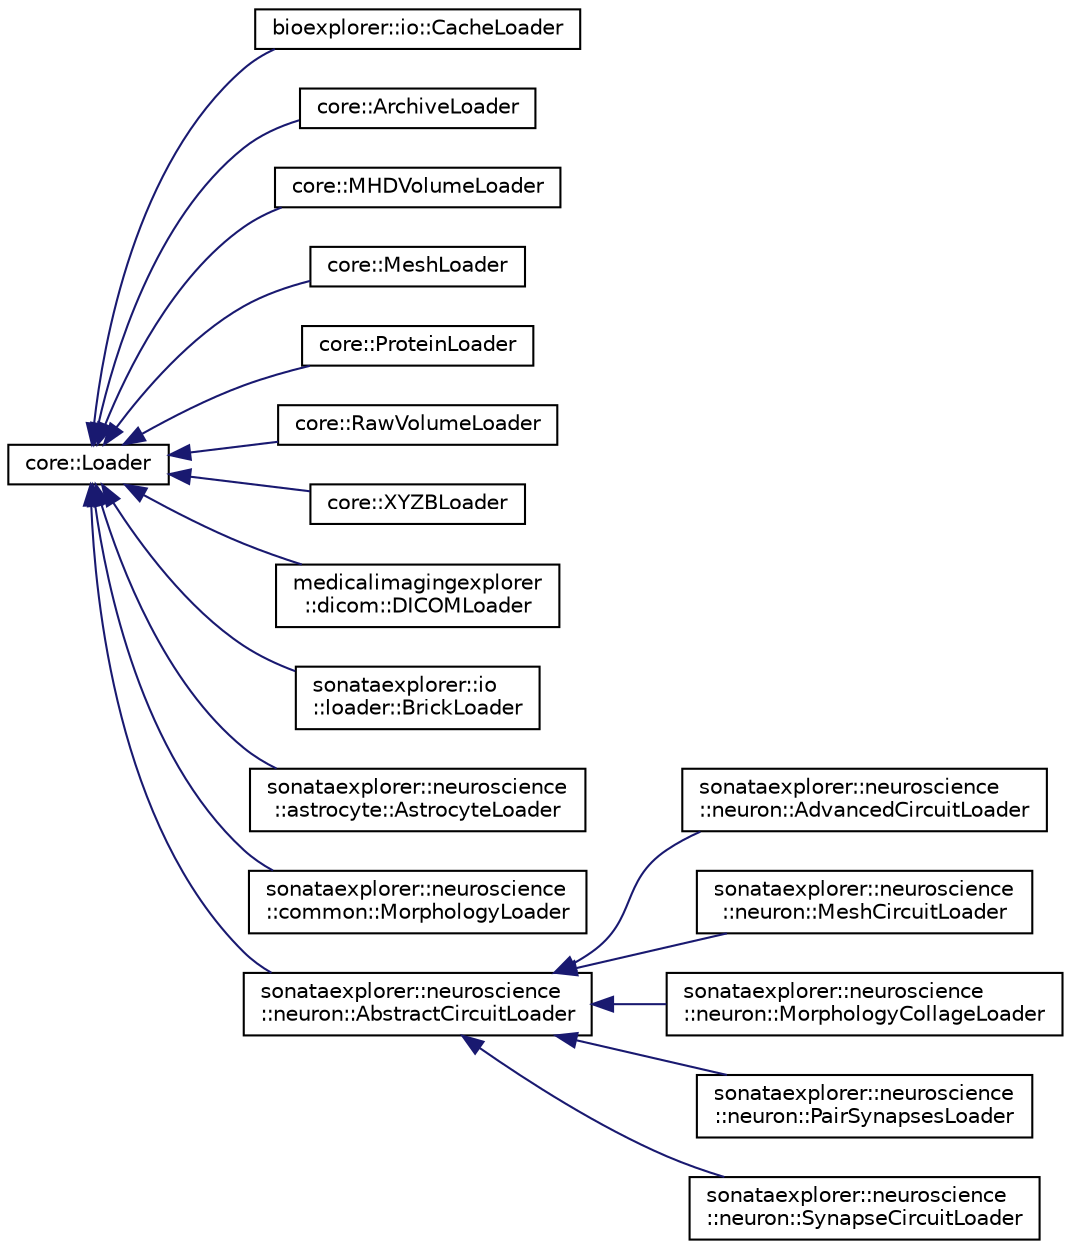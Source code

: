 digraph "Graphical Class Hierarchy"
{
 // LATEX_PDF_SIZE
  edge [fontname="Helvetica",fontsize="10",labelfontname="Helvetica",labelfontsize="10"];
  node [fontname="Helvetica",fontsize="10",shape=record];
  rankdir="LR";
  Node0 [label="core::Loader",height=0.2,width=0.4,color="black", fillcolor="white", style="filled",URL="$de/d2b/classcore_1_1Loader.html",tooltip=" "];
  Node0 -> Node1 [dir="back",color="midnightblue",fontsize="10",style="solid",fontname="Helvetica"];
  Node1 [label="bioexplorer::io::CacheLoader",height=0.2,width=0.4,color="black", fillcolor="white", style="filled",URL="$d1/d5f/classbioexplorer_1_1io_1_1CacheLoader.html",tooltip=" "];
  Node0 -> Node2 [dir="back",color="midnightblue",fontsize="10",style="solid",fontname="Helvetica"];
  Node2 [label="core::ArchiveLoader",height=0.2,width=0.4,color="black", fillcolor="white", style="filled",URL="$d6/deb/classcore_1_1ArchiveLoader.html",tooltip=" "];
  Node0 -> Node3 [dir="back",color="midnightblue",fontsize="10",style="solid",fontname="Helvetica"];
  Node3 [label="core::MHDVolumeLoader",height=0.2,width=0.4,color="black", fillcolor="white", style="filled",URL="$d3/dd5/classcore_1_1MHDVolumeLoader.html",tooltip=" "];
  Node0 -> Node4 [dir="back",color="midnightblue",fontsize="10",style="solid",fontname="Helvetica"];
  Node4 [label="core::MeshLoader",height=0.2,width=0.4,color="black", fillcolor="white", style="filled",URL="$df/d21/classcore_1_1MeshLoader.html",tooltip=" "];
  Node0 -> Node5 [dir="back",color="midnightblue",fontsize="10",style="solid",fontname="Helvetica"];
  Node5 [label="core::ProteinLoader",height=0.2,width=0.4,color="black", fillcolor="white", style="filled",URL="$df/d43/classcore_1_1ProteinLoader.html",tooltip=" "];
  Node0 -> Node6 [dir="back",color="midnightblue",fontsize="10",style="solid",fontname="Helvetica"];
  Node6 [label="core::RawVolumeLoader",height=0.2,width=0.4,color="black", fillcolor="white", style="filled",URL="$db/d96/classcore_1_1RawVolumeLoader.html",tooltip=" "];
  Node0 -> Node7 [dir="back",color="midnightblue",fontsize="10",style="solid",fontname="Helvetica"];
  Node7 [label="core::XYZBLoader",height=0.2,width=0.4,color="black", fillcolor="white", style="filled",URL="$d8/dca/classcore_1_1XYZBLoader.html",tooltip=" "];
  Node0 -> Node8 [dir="back",color="midnightblue",fontsize="10",style="solid",fontname="Helvetica"];
  Node8 [label="medicalimagingexplorer\l::dicom::DICOMLoader",height=0.2,width=0.4,color="black", fillcolor="white", style="filled",URL="$d3/d05/classmedicalimagingexplorer_1_1dicom_1_1DICOMLoader.html",tooltip=" "];
  Node0 -> Node9 [dir="back",color="midnightblue",fontsize="10",style="solid",fontname="Helvetica"];
  Node9 [label="sonataexplorer::io\l::loader::BrickLoader",height=0.2,width=0.4,color="black", fillcolor="white", style="filled",URL="$d2/d88/classsonataexplorer_1_1io_1_1loader_1_1BrickLoader.html",tooltip=" "];
  Node0 -> Node10 [dir="back",color="midnightblue",fontsize="10",style="solid",fontname="Helvetica"];
  Node10 [label="sonataexplorer::neuroscience\l::astrocyte::AstrocyteLoader",height=0.2,width=0.4,color="black", fillcolor="white", style="filled",URL="$d9/d93/classsonataexplorer_1_1neuroscience_1_1astrocyte_1_1AstrocyteLoader.html",tooltip=" "];
  Node0 -> Node11 [dir="back",color="midnightblue",fontsize="10",style="solid",fontname="Helvetica"];
  Node11 [label="sonataexplorer::neuroscience\l::common::MorphologyLoader",height=0.2,width=0.4,color="black", fillcolor="white", style="filled",URL="$d5/d4a/classsonataexplorer_1_1neuroscience_1_1common_1_1MorphologyLoader.html",tooltip=" "];
  Node0 -> Node12 [dir="back",color="midnightblue",fontsize="10",style="solid",fontname="Helvetica"];
  Node12 [label="sonataexplorer::neuroscience\l::neuron::AbstractCircuitLoader",height=0.2,width=0.4,color="black", fillcolor="white", style="filled",URL="$d2/d5b/classsonataexplorer_1_1neuroscience_1_1neuron_1_1AbstractCircuitLoader.html",tooltip=" "];
  Node12 -> Node13 [dir="back",color="midnightblue",fontsize="10",style="solid",fontname="Helvetica"];
  Node13 [label="sonataexplorer::neuroscience\l::neuron::AdvancedCircuitLoader",height=0.2,width=0.4,color="black", fillcolor="white", style="filled",URL="$d5/d55/classsonataexplorer_1_1neuroscience_1_1neuron_1_1AdvancedCircuitLoader.html",tooltip=" "];
  Node12 -> Node14 [dir="back",color="midnightblue",fontsize="10",style="solid",fontname="Helvetica"];
  Node14 [label="sonataexplorer::neuroscience\l::neuron::MeshCircuitLoader",height=0.2,width=0.4,color="black", fillcolor="white", style="filled",URL="$d0/dd9/classsonataexplorer_1_1neuroscience_1_1neuron_1_1MeshCircuitLoader.html",tooltip=" "];
  Node12 -> Node15 [dir="back",color="midnightblue",fontsize="10",style="solid",fontname="Helvetica"];
  Node15 [label="sonataexplorer::neuroscience\l::neuron::MorphologyCollageLoader",height=0.2,width=0.4,color="black", fillcolor="white", style="filled",URL="$d5/d04/classsonataexplorer_1_1neuroscience_1_1neuron_1_1MorphologyCollageLoader.html",tooltip=" "];
  Node12 -> Node16 [dir="back",color="midnightblue",fontsize="10",style="solid",fontname="Helvetica"];
  Node16 [label="sonataexplorer::neuroscience\l::neuron::PairSynapsesLoader",height=0.2,width=0.4,color="black", fillcolor="white", style="filled",URL="$d7/d7c/classsonataexplorer_1_1neuroscience_1_1neuron_1_1PairSynapsesLoader.html",tooltip=" "];
  Node12 -> Node17 [dir="back",color="midnightblue",fontsize="10",style="solid",fontname="Helvetica"];
  Node17 [label="sonataexplorer::neuroscience\l::neuron::SynapseCircuitLoader",height=0.2,width=0.4,color="black", fillcolor="white", style="filled",URL="$d6/df1/classsonataexplorer_1_1neuroscience_1_1neuron_1_1SynapseCircuitLoader.html",tooltip=" "];
}

